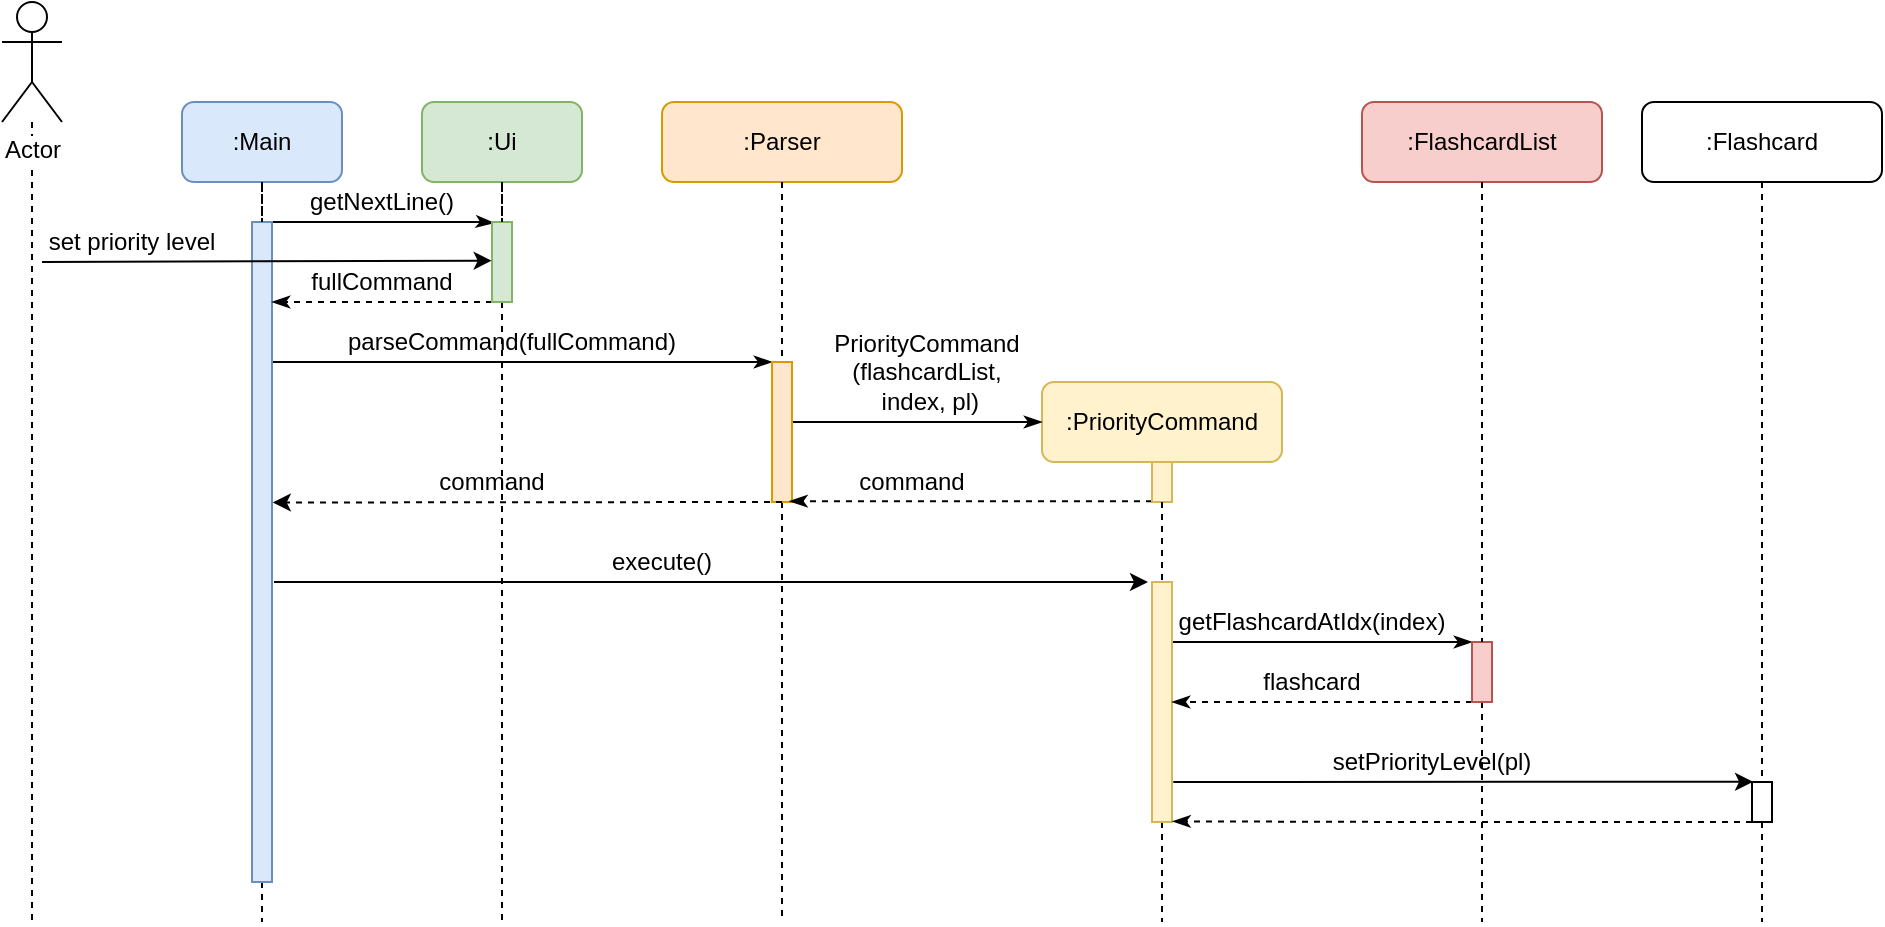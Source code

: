 <mxfile version="12.9.0" type="device"><diagram id="o_KrSBOa8JoWa7Z2Ccje" name="Page-1"><mxGraphModel dx="865" dy="483" grid="1" gridSize="10" guides="1" tooltips="1" connect="1" arrows="1" fold="1" page="1" pageScale="1" pageWidth="1169" pageHeight="827" math="0" shadow="0"><root><mxCell id="0"/><mxCell id="1" parent="0"/><mxCell id="TY5xW9ysp1mzQ-ZTCHtc-14" style="edgeStyle=orthogonalEdgeStyle;rounded=0;orthogonalLoop=1;jettySize=auto;html=1;dashed=1;endArrow=none;endFill=0;" parent="1" source="TY5xW9ysp1mzQ-ZTCHtc-1" edge="1"><mxGeometry relative="1" as="geometry"><mxPoint x="55" y="480" as="targetPoint"/></mxGeometry></mxCell><mxCell id="TY5xW9ysp1mzQ-ZTCHtc-1" value="Actor" style="shape=umlActor;verticalLabelPosition=bottom;labelBackgroundColor=#ffffff;verticalAlign=top;html=1;" parent="1" vertex="1"><mxGeometry x="40" y="20" width="30" height="60" as="geometry"/></mxCell><mxCell id="TY5xW9ysp1mzQ-ZTCHtc-17" style="edgeStyle=orthogonalEdgeStyle;rounded=0;orthogonalLoop=1;jettySize=auto;html=1;dashed=1;endArrow=none;endFill=0;" parent="1" source="TY5xW9ysp1mzQ-ZTCHtc-54" edge="1"><mxGeometry relative="1" as="geometry"><mxPoint x="620" y="480" as="targetPoint"/></mxGeometry></mxCell><mxCell id="TY5xW9ysp1mzQ-ZTCHtc-8" value=":PriorityCommand" style="rounded=1;whiteSpace=wrap;html=1;fillColor=#fff2cc;strokeColor=#d6b656;" parent="1" vertex="1"><mxGeometry x="560" y="210" width="120" height="40" as="geometry"/></mxCell><mxCell id="TY5xW9ysp1mzQ-ZTCHtc-18" style="edgeStyle=orthogonalEdgeStyle;rounded=0;orthogonalLoop=1;jettySize=auto;html=1;dashed=1;endArrow=none;endFill=0;" parent="1" source="TY5xW9ysp1mzQ-ZTCHtc-59" edge="1"><mxGeometry relative="1" as="geometry"><mxPoint x="780" y="480" as="targetPoint"/></mxGeometry></mxCell><mxCell id="TY5xW9ysp1mzQ-ZTCHtc-9" value=":FlashcardList" style="rounded=1;whiteSpace=wrap;html=1;fillColor=#f8cecc;strokeColor=#b85450;" parent="1" vertex="1"><mxGeometry x="720" y="70" width="120" height="40" as="geometry"/></mxCell><mxCell id="TY5xW9ysp1mzQ-ZTCHtc-19" style="edgeStyle=orthogonalEdgeStyle;rounded=0;orthogonalLoop=1;jettySize=auto;html=1;dashed=1;endArrow=none;endFill=0;" parent="1" source="TY5xW9ysp1mzQ-ZTCHtc-29" edge="1"><mxGeometry relative="1" as="geometry"><mxPoint x="290" y="480" as="targetPoint"/></mxGeometry></mxCell><mxCell id="TY5xW9ysp1mzQ-ZTCHtc-12" value=":Ui" style="rounded=1;whiteSpace=wrap;html=1;fillColor=#d5e8d4;strokeColor=#82b366;" parent="1" vertex="1"><mxGeometry x="250" y="70" width="80" height="40" as="geometry"/></mxCell><mxCell id="TY5xW9ysp1mzQ-ZTCHtc-23" style="edgeStyle=orthogonalEdgeStyle;rounded=0;orthogonalLoop=1;jettySize=auto;html=1;dashed=1;endArrow=none;endFill=0;" parent="1" source="TY5xW9ysp1mzQ-ZTCHtc-41" edge="1"><mxGeometry relative="1" as="geometry"><mxPoint x="430" y="480" as="targetPoint"/></mxGeometry></mxCell><mxCell id="TY5xW9ysp1mzQ-ZTCHtc-22" value=":Parser" style="rounded=1;whiteSpace=wrap;html=1;fillColor=#ffe6cc;strokeColor=#d79b00;" parent="1" vertex="1"><mxGeometry x="370" y="70" width="120" height="40" as="geometry"/></mxCell><mxCell id="TY5xW9ysp1mzQ-ZTCHtc-25" style="edgeStyle=orthogonalEdgeStyle;rounded=0;orthogonalLoop=1;jettySize=auto;html=1;dashed=1;endArrow=none;endFill=0;" parent="1" source="TY5xW9ysp1mzQ-ZTCHtc-26" edge="1"><mxGeometry relative="1" as="geometry"><mxPoint x="170" y="480" as="targetPoint"/></mxGeometry></mxCell><mxCell id="TY5xW9ysp1mzQ-ZTCHtc-24" value=":Main" style="rounded=1;whiteSpace=wrap;html=1;fillColor=#dae8fc;strokeColor=#6c8ebf;" parent="1" vertex="1"><mxGeometry x="130" y="70" width="80" height="40" as="geometry"/></mxCell><mxCell id="TY5xW9ysp1mzQ-ZTCHtc-28" style="edgeStyle=orthogonalEdgeStyle;rounded=0;orthogonalLoop=1;jettySize=auto;html=1;endArrow=classicThin;endFill=1;entryX=0.1;entryY=0.013;entryDx=0;entryDy=0;entryPerimeter=0;" parent="1" source="TY5xW9ysp1mzQ-ZTCHtc-26" target="TY5xW9ysp1mzQ-ZTCHtc-29" edge="1"><mxGeometry relative="1" as="geometry"><mxPoint x="280" y="130" as="targetPoint"/><Array as="points"><mxPoint x="280" y="130"/><mxPoint x="280" y="131"/></Array></mxGeometry></mxCell><mxCell id="TY5xW9ysp1mzQ-ZTCHtc-40" style="edgeStyle=orthogonalEdgeStyle;rounded=0;orthogonalLoop=1;jettySize=auto;html=1;endArrow=classicThin;endFill=1;" parent="1" source="TY5xW9ysp1mzQ-ZTCHtc-26" target="TY5xW9ysp1mzQ-ZTCHtc-41" edge="1"><mxGeometry relative="1" as="geometry"><mxPoint x="420" y="200" as="targetPoint"/><Array as="points"><mxPoint x="420" y="200"/><mxPoint x="420" y="200"/></Array></mxGeometry></mxCell><mxCell id="TY5xW9ysp1mzQ-ZTCHtc-26" value="" style="html=1;points=[];perimeter=orthogonalPerimeter;fillColor=#dae8fc;strokeColor=#6c8ebf;" parent="1" vertex="1"><mxGeometry x="165" y="130" width="10" height="330" as="geometry"/></mxCell><mxCell id="TY5xW9ysp1mzQ-ZTCHtc-27" style="edgeStyle=orthogonalEdgeStyle;rounded=0;orthogonalLoop=1;jettySize=auto;html=1;dashed=1;endArrow=none;endFill=0;" parent="1" source="TY5xW9ysp1mzQ-ZTCHtc-24" target="TY5xW9ysp1mzQ-ZTCHtc-26" edge="1"><mxGeometry relative="1" as="geometry"><mxPoint x="170" y="460" as="targetPoint"/><mxPoint x="170" y="110" as="sourcePoint"/></mxGeometry></mxCell><mxCell id="TY5xW9ysp1mzQ-ZTCHtc-35" style="edgeStyle=orthogonalEdgeStyle;rounded=0;orthogonalLoop=1;jettySize=auto;html=1;endArrow=classicThin;endFill=1;dashed=1;" parent="1" source="TY5xW9ysp1mzQ-ZTCHtc-29" target="TY5xW9ysp1mzQ-ZTCHtc-26" edge="1"><mxGeometry relative="1" as="geometry"><Array as="points"><mxPoint x="240" y="170"/><mxPoint x="240" y="170"/></Array></mxGeometry></mxCell><mxCell id="TY5xW9ysp1mzQ-ZTCHtc-29" value="" style="html=1;points=[];perimeter=orthogonalPerimeter;fillColor=#d5e8d4;strokeColor=#82b366;" parent="1" vertex="1"><mxGeometry x="285" y="130" width="10" height="40" as="geometry"/></mxCell><mxCell id="TY5xW9ysp1mzQ-ZTCHtc-30" style="edgeStyle=orthogonalEdgeStyle;rounded=0;orthogonalLoop=1;jettySize=auto;html=1;dashed=1;endArrow=none;endFill=0;" parent="1" source="TY5xW9ysp1mzQ-ZTCHtc-12" target="TY5xW9ysp1mzQ-ZTCHtc-29" edge="1"><mxGeometry relative="1" as="geometry"><mxPoint x="290" y="460" as="targetPoint"/><mxPoint x="290" y="110" as="sourcePoint"/></mxGeometry></mxCell><mxCell id="TY5xW9ysp1mzQ-ZTCHtc-36" value="getNextLine()" style="text;html=1;strokeColor=none;fillColor=none;align=center;verticalAlign=middle;whiteSpace=wrap;rounded=0;" parent="1" vertex="1"><mxGeometry x="210" y="110" width="40" height="20" as="geometry"/></mxCell><mxCell id="TY5xW9ysp1mzQ-ZTCHtc-37" value="" style="endArrow=classic;html=1;entryX=-0.017;entryY=0.483;entryDx=0;entryDy=0;entryPerimeter=0;" parent="1" edge="1" target="TY5xW9ysp1mzQ-ZTCHtc-29"><mxGeometry width="50" height="50" relative="1" as="geometry"><mxPoint x="60" y="150" as="sourcePoint"/><mxPoint x="164" y="150" as="targetPoint"/></mxGeometry></mxCell><mxCell id="TY5xW9ysp1mzQ-ZTCHtc-38" value="set priority level" style="text;html=1;strokeColor=none;fillColor=none;align=center;verticalAlign=middle;whiteSpace=wrap;rounded=0;" parent="1" vertex="1"><mxGeometry x="45" y="130" width="120" height="20" as="geometry"/></mxCell><mxCell id="TY5xW9ysp1mzQ-ZTCHtc-39" value="fullCommand" style="text;html=1;strokeColor=none;fillColor=none;align=center;verticalAlign=middle;whiteSpace=wrap;rounded=0;" parent="1" vertex="1"><mxGeometry x="185" y="150" width="90" height="20" as="geometry"/></mxCell><mxCell id="TY5xW9ysp1mzQ-ZTCHtc-47" style="edgeStyle=orthogonalEdgeStyle;rounded=0;orthogonalLoop=1;jettySize=auto;html=1;entryX=0;entryY=0.5;entryDx=0;entryDy=0;endArrow=classicThin;endFill=1;" parent="1" source="TY5xW9ysp1mzQ-ZTCHtc-41" target="TY5xW9ysp1mzQ-ZTCHtc-8" edge="1"><mxGeometry relative="1" as="geometry"><Array as="points"><mxPoint x="450" y="230"/><mxPoint x="450" y="230"/></Array></mxGeometry></mxCell><mxCell id="TY5xW9ysp1mzQ-ZTCHtc-41" value="" style="html=1;points=[];perimeter=orthogonalPerimeter;fillColor=#ffe6cc;strokeColor=#d79b00;" parent="1" vertex="1"><mxGeometry x="425" y="200" width="10" height="70" as="geometry"/></mxCell><mxCell id="TY5xW9ysp1mzQ-ZTCHtc-42" style="edgeStyle=orthogonalEdgeStyle;rounded=0;orthogonalLoop=1;jettySize=auto;html=1;dashed=1;endArrow=none;endFill=0;" parent="1" source="TY5xW9ysp1mzQ-ZTCHtc-22" target="TY5xW9ysp1mzQ-ZTCHtc-41" edge="1"><mxGeometry relative="1" as="geometry"><mxPoint x="430" y="450" as="targetPoint"/><mxPoint x="430" y="110" as="sourcePoint"/></mxGeometry></mxCell><mxCell id="TY5xW9ysp1mzQ-ZTCHtc-43" value="parseCommand(fullCommand)" style="text;html=1;strokeColor=none;fillColor=none;align=center;verticalAlign=middle;whiteSpace=wrap;rounded=0;" parent="1" vertex="1"><mxGeometry x="240" y="180" width="110" height="20" as="geometry"/></mxCell><mxCell id="TY5xW9ysp1mzQ-ZTCHtc-48" value="PriorityCommand&lt;br&gt;(flashcardList,&lt;br&gt;&amp;nbsp;index, pl)" style="text;html=1;strokeColor=none;fillColor=none;align=center;verticalAlign=middle;whiteSpace=wrap;rounded=0;" parent="1" vertex="1"><mxGeometry x="435" y="190" width="135" height="30" as="geometry"/></mxCell><mxCell id="TY5xW9ysp1mzQ-ZTCHtc-51" style="edgeStyle=orthogonalEdgeStyle;rounded=0;orthogonalLoop=1;jettySize=auto;html=1;endArrow=classicThin;endFill=1;entryX=0.873;entryY=0.994;entryDx=0;entryDy=0;entryPerimeter=0;dashed=1;" parent="1" source="TY5xW9ysp1mzQ-ZTCHtc-49" target="TY5xW9ysp1mzQ-ZTCHtc-41" edge="1"><mxGeometry relative="1" as="geometry"><mxPoint x="440" y="270" as="targetPoint"/><Array as="points"><mxPoint x="600" y="270"/></Array></mxGeometry></mxCell><mxCell id="TY5xW9ysp1mzQ-ZTCHtc-49" value="" style="html=1;points=[];perimeter=orthogonalPerimeter;fillColor=#fff2cc;strokeColor=#d6b656;" parent="1" vertex="1"><mxGeometry x="615" y="250" width="10" height="20" as="geometry"/></mxCell><mxCell id="TY5xW9ysp1mzQ-ZTCHtc-52" value="command" style="text;html=1;strokeColor=none;fillColor=none;align=center;verticalAlign=middle;whiteSpace=wrap;rounded=0;" parent="1" vertex="1"><mxGeometry x="450" y="250" width="90" height="20" as="geometry"/></mxCell><mxCell id="TY5xW9ysp1mzQ-ZTCHtc-53" value="" style="endArrow=classic;html=1;" parent="1" edge="1"><mxGeometry width="50" height="50" relative="1" as="geometry"><mxPoint x="176" y="310" as="sourcePoint"/><mxPoint x="613" y="310" as="targetPoint"/></mxGeometry></mxCell><mxCell id="TY5xW9ysp1mzQ-ZTCHtc-62" style="edgeStyle=orthogonalEdgeStyle;rounded=0;orthogonalLoop=1;jettySize=auto;html=1;endArrow=classicThin;endFill=1;" parent="1" source="TY5xW9ysp1mzQ-ZTCHtc-54" target="TY5xW9ysp1mzQ-ZTCHtc-59" edge="1"><mxGeometry relative="1" as="geometry"><mxPoint x="730" y="340" as="targetPoint"/><Array as="points"><mxPoint x="720" y="340"/><mxPoint x="720" y="340"/></Array></mxGeometry></mxCell><mxCell id="TY5xW9ysp1mzQ-ZTCHtc-54" value="" style="html=1;points=[];perimeter=orthogonalPerimeter;fillColor=#fff2cc;strokeColor=#d6b656;" parent="1" vertex="1"><mxGeometry x="615" y="310" width="10" height="120" as="geometry"/></mxCell><mxCell id="TY5xW9ysp1mzQ-ZTCHtc-55" style="edgeStyle=orthogonalEdgeStyle;rounded=0;orthogonalLoop=1;jettySize=auto;html=1;dashed=1;endArrow=none;endFill=0;" parent="1" source="TY5xW9ysp1mzQ-ZTCHtc-49" target="TY5xW9ysp1mzQ-ZTCHtc-54" edge="1"><mxGeometry relative="1" as="geometry"><mxPoint x="620" y="450" as="targetPoint"/><mxPoint x="620" y="270" as="sourcePoint"/></mxGeometry></mxCell><mxCell id="TY5xW9ysp1mzQ-ZTCHtc-56" value="execute()" style="text;html=1;strokeColor=none;fillColor=none;align=center;verticalAlign=middle;whiteSpace=wrap;rounded=0;" parent="1" vertex="1"><mxGeometry x="315" y="290" width="110" height="20" as="geometry"/></mxCell><mxCell id="TY5xW9ysp1mzQ-ZTCHtc-57" value="" style="endArrow=classic;html=1;exitX=0.5;exitY=1;exitDx=0;exitDy=0;exitPerimeter=0;entryX=1.04;entryY=0.425;entryDx=0;entryDy=0;entryPerimeter=0;dashed=1;" parent="1" source="TY5xW9ysp1mzQ-ZTCHtc-41" target="TY5xW9ysp1mzQ-ZTCHtc-26" edge="1"><mxGeometry width="50" height="50" relative="1" as="geometry"><mxPoint x="400" y="270" as="sourcePoint"/><mxPoint x="450" y="220" as="targetPoint"/></mxGeometry></mxCell><mxCell id="TY5xW9ysp1mzQ-ZTCHtc-58" value="command" style="text;html=1;strokeColor=none;fillColor=none;align=center;verticalAlign=middle;whiteSpace=wrap;rounded=0;" parent="1" vertex="1"><mxGeometry x="240" y="250" width="90" height="20" as="geometry"/></mxCell><mxCell id="TY5xW9ysp1mzQ-ZTCHtc-72" style="edgeStyle=orthogonalEdgeStyle;rounded=0;orthogonalLoop=1;jettySize=auto;html=1;endArrow=classicThin;endFill=1;dashed=1;" parent="1" source="TY5xW9ysp1mzQ-ZTCHtc-59" target="TY5xW9ysp1mzQ-ZTCHtc-54" edge="1"><mxGeometry relative="1" as="geometry"><Array as="points"><mxPoint x="730" y="370"/><mxPoint x="730" y="370"/></Array></mxGeometry></mxCell><mxCell id="TY5xW9ysp1mzQ-ZTCHtc-59" value="" style="html=1;points=[];perimeter=orthogonalPerimeter;fillColor=#f8cecc;strokeColor=#b85450;" parent="1" vertex="1"><mxGeometry x="775" y="340" width="10" height="30" as="geometry"/></mxCell><mxCell id="TY5xW9ysp1mzQ-ZTCHtc-60" style="edgeStyle=orthogonalEdgeStyle;rounded=0;orthogonalLoop=1;jettySize=auto;html=1;dashed=1;endArrow=none;endFill=0;" parent="1" source="TY5xW9ysp1mzQ-ZTCHtc-9" target="TY5xW9ysp1mzQ-ZTCHtc-59" edge="1"><mxGeometry relative="1" as="geometry"><mxPoint x="780" y="450" as="targetPoint"/><mxPoint x="780" y="110" as="sourcePoint"/></mxGeometry></mxCell><mxCell id="TY5xW9ysp1mzQ-ZTCHtc-63" value="getFlashcardAtIdx(index)" style="text;html=1;strokeColor=none;fillColor=none;align=center;verticalAlign=middle;whiteSpace=wrap;rounded=0;" parent="1" vertex="1"><mxGeometry x="650" y="320" width="90" height="20" as="geometry"/></mxCell><mxCell id="TY5xW9ysp1mzQ-ZTCHtc-66" value=":Flashcard" style="rounded=1;whiteSpace=wrap;html=1;" parent="1" vertex="1"><mxGeometry x="860" y="70" width="120" height="40" as="geometry"/></mxCell><mxCell id="TY5xW9ysp1mzQ-ZTCHtc-67" style="edgeStyle=orthogonalEdgeStyle;rounded=0;orthogonalLoop=1;jettySize=auto;html=1;dashed=1;endArrow=none;endFill=0;" parent="1" source="TY5xW9ysp1mzQ-ZTCHtc-68" edge="1"><mxGeometry relative="1" as="geometry"><mxPoint x="920" y="480" as="targetPoint"/><mxPoint x="920" y="110" as="sourcePoint"/></mxGeometry></mxCell><mxCell id="TY5xW9ysp1mzQ-ZTCHtc-76" style="edgeStyle=orthogonalEdgeStyle;rounded=0;orthogonalLoop=1;jettySize=auto;html=1;endArrow=classicThin;endFill=1;entryX=1.024;entryY=0.862;entryDx=0;entryDy=0;entryPerimeter=0;dashed=1;" parent="1" edge="1"><mxGeometry relative="1" as="geometry"><mxPoint x="920" y="429" as="sourcePoint"/><mxPoint x="625.24" y="429.68" as="targetPoint"/><Array as="points"><mxPoint x="920" y="430"/><mxPoint x="750" y="430"/></Array></mxGeometry></mxCell><mxCell id="TY5xW9ysp1mzQ-ZTCHtc-68" value="" style="html=1;points=[];perimeter=orthogonalPerimeter;" parent="1" vertex="1"><mxGeometry x="915" y="410" width="10" height="20" as="geometry"/></mxCell><mxCell id="TY5xW9ysp1mzQ-ZTCHtc-69" style="edgeStyle=orthogonalEdgeStyle;rounded=0;orthogonalLoop=1;jettySize=auto;html=1;dashed=1;endArrow=none;endFill=0;" parent="1" source="TY5xW9ysp1mzQ-ZTCHtc-66" target="TY5xW9ysp1mzQ-ZTCHtc-68" edge="1"><mxGeometry relative="1" as="geometry"><mxPoint x="920" y="450" as="targetPoint"/><mxPoint x="920" y="110" as="sourcePoint"/></mxGeometry></mxCell><mxCell id="TY5xW9ysp1mzQ-ZTCHtc-71" value="setPriorityLevel(pl)" style="text;html=1;strokeColor=none;fillColor=none;align=center;verticalAlign=middle;whiteSpace=wrap;rounded=0;" parent="1" vertex="1"><mxGeometry x="710" y="390" width="90" height="20" as="geometry"/></mxCell><mxCell id="TY5xW9ysp1mzQ-ZTCHtc-73" value="" style="endArrow=classic;html=1;exitX=1.064;exitY=0.833;exitDx=0;exitDy=0;exitPerimeter=0;entryX=0.052;entryY=-0.005;entryDx=0;entryDy=0;entryPerimeter=0;" parent="1" source="TY5xW9ysp1mzQ-ZTCHtc-54" target="TY5xW9ysp1mzQ-ZTCHtc-68" edge="1"><mxGeometry width="50" height="50" relative="1" as="geometry"><mxPoint x="680" y="380" as="sourcePoint"/><mxPoint x="900" y="408" as="targetPoint"/></mxGeometry></mxCell><mxCell id="TY5xW9ysp1mzQ-ZTCHtc-75" value="flashcard" style="text;html=1;strokeColor=none;fillColor=none;align=center;verticalAlign=middle;whiteSpace=wrap;rounded=0;" parent="1" vertex="1"><mxGeometry x="650" y="350" width="90" height="20" as="geometry"/></mxCell></root></mxGraphModel></diagram></mxfile>